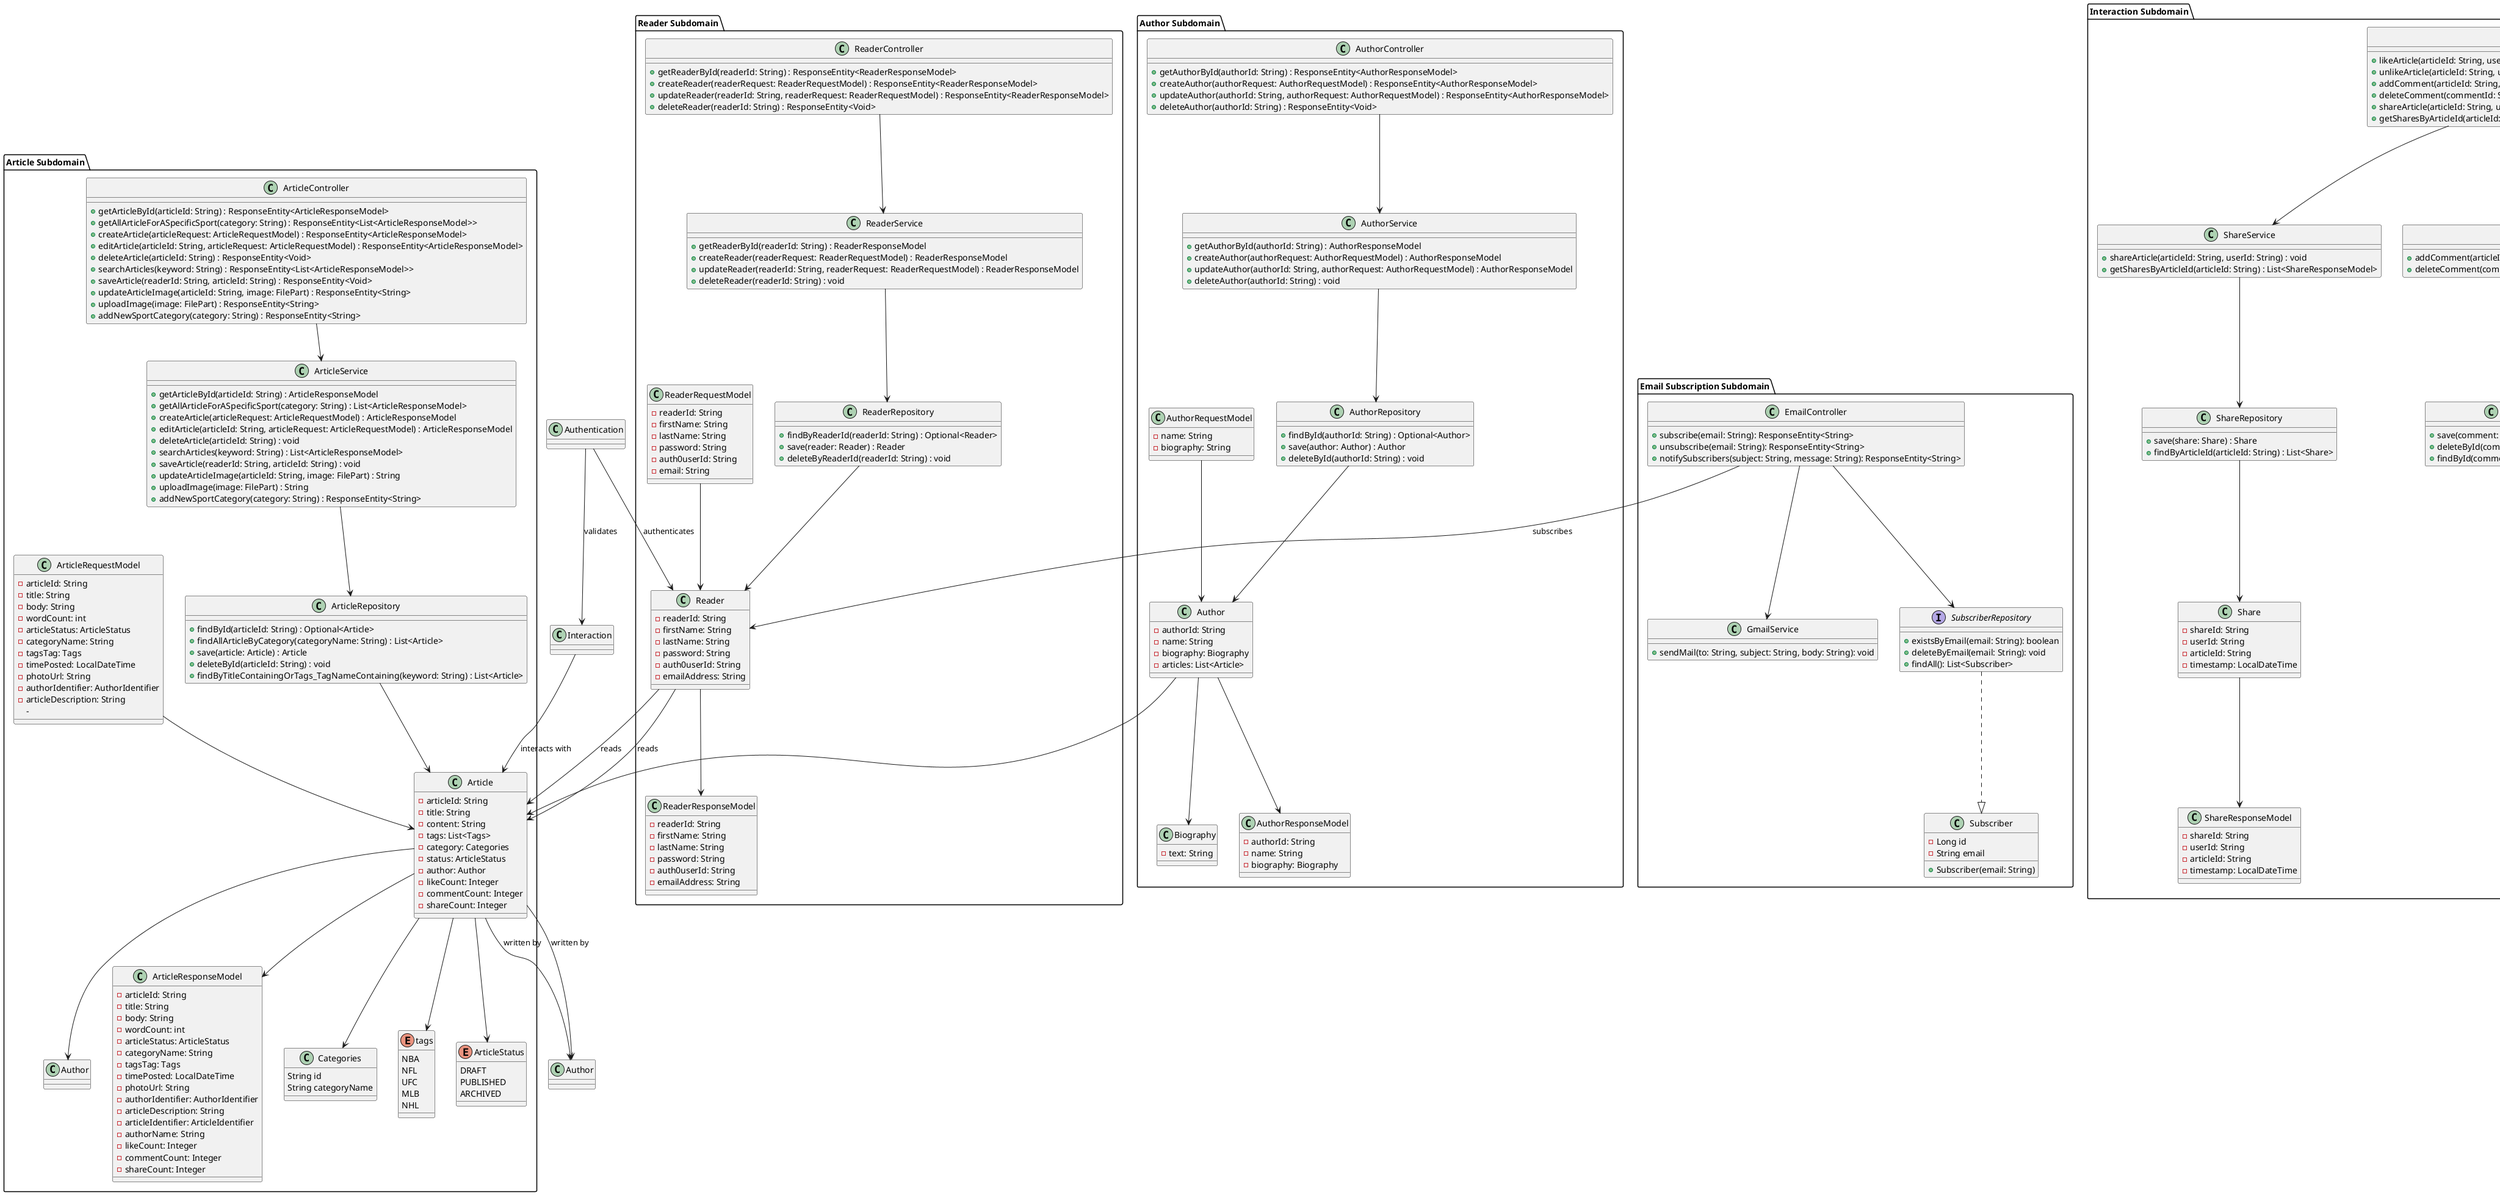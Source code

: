@startuml

package "Article Subdomain" {
    class ArticleController {
        + getArticleById(articleId: String) : ResponseEntity<ArticleResponseModel>
        + getAllArticleForASpecificSport(category: String) : ResponseEntity<List<ArticleResponseModel>>
        + createArticle(articleRequest: ArticleRequestModel) : ResponseEntity<ArticleResponseModel>
        + editArticle(articleId: String, articleRequest: ArticleRequestModel) : ResponseEntity<ArticleResponseModel>
        + deleteArticle(articleId: String) : ResponseEntity<Void>
        + searchArticles(keyword: String) : ResponseEntity<List<ArticleResponseModel>>
        + saveArticle(readerId: String, articleId: String) : ResponseEntity<Void>
        + updateArticleImage(articleId: String, image: FilePart) : ResponseEntity<String>
        + uploadImage(image: FilePart) : ResponseEntity<String>
        + addNewSportCategory(category: String) : ResponseEntity<String>
    }

    class ArticleService {
        + getArticleById(articleId: String) : ArticleResponseModel
        + getAllArticleForASpecificSport(category: String) : List<ArticleResponseModel>
        + createArticle(articleRequest: ArticleRequestModel) : ArticleResponseModel
        + editArticle(articleId: String, articleRequest: ArticleRequestModel) : ArticleResponseModel
        + deleteArticle(articleId: String) : void
        + searchArticles(keyword: String) : List<ArticleResponseModel>
        + saveArticle(readerId: String, articleId: String) : void
        + updateArticleImage(articleId: String, image: FilePart) : String
        + uploadImage(image: FilePart) : String
        + addNewSportCategory(category: String) : ResponseEntity<String>
    }

    class ArticleRepository {
        + findById(articleId: String) : Optional<Article>
        + findAllArticleByCategory(categoryName: String) : List<Article>
        + save(article: Article) : Article
        + deleteById(articleId: String) : void
        + findByTitleContainingOrTags_TagNameContaining(keyword: String) : List<Article>
    }

    class Article {
        - articleId: String
        - title: String
        - content: String
        - tags: List<Tags>
        - category: Categories
        - status: ArticleStatus
        - author: Author
        - likeCount: Integer
        - commentCount: Integer
        - shareCount: Integer
    }

    class ArticleRequestModel {
        - articleId: String
        - title: String
        - body: String
        - wordCount: int
        - articleStatus: ArticleStatus
        - categoryName: String
        - tagsTag: Tags
        - timePosted: LocalDateTime
        - photoUrl: String
        - authorIdentifier: AuthorIdentifier
        - articleDescription: String
        - 
        }

    class ArticleResponseModel {
        - articleId: String
        - title: String
        - body: String
        - wordCount: int
        - articleStatus: ArticleStatus
        - categoryName: String
        - tagsTag: Tags
        - timePosted: LocalDateTime
        - photoUrl: String
        - authorIdentifier: AuthorIdentifier
        - articleDescription: String
        - articleIdentifier: ArticleIdentifier
        - authorName: String
        - likeCount: Integer
        - commentCount: Integer
        - shareCount: Integer
    }

    class Categories{
        String id
        String categoryName
    }

    

   enum tags {
        NBA
        NFL
        UFC
        MLB
        NHL
    }


    enum ArticleStatus {
        DRAFT
        PUBLISHED
        ARCHIVED
    }

    ArticleController --> ArticleService
    ArticleService --> ArticleRepository
    ArticleRepository --> Article
    Article --> ArticleResponseModel
    Article --> tags
    Article --> ArticleStatus
    Article --> Author
    ArticleRequestModel --> Article
    Article --> Categories
}

package "Interaction Subdomain" {
    class InteractionController {
        + likeArticle(articleId: String, userId: String) : ResponseEntity<LikeResponseModel>
        + unlikeArticle(articleId: String, userId: String) : ResponseEntity<Void>
        + addComment(articleId: String, commentRequest: CommentRequestModel) : ResponseEntity<CommentResponseModel>
        + deleteComment(commentId: String) : ResponseEntity<Void>
        + shareArticle(articleId: String, userId: String) : ResponseEntity<Void>
        + getSharesByArticleId(articleId: String) : ResponseEntity<List<ShareResponseModel>>
    }


    class ShareService{
        + shareArticle(articleId: String, userId: String) : void
        + getSharesByArticleId(articleId: String) : List<ShareResponseModel>
    }

    class ShareRepository{
        + save(share: Share) : Share
        + findByArticleId(articleId: String) : List<Share>
    }

    class Share{
        - shareId: String
        - userId: String
        - articleId: String
        - timestamp: LocalDateTime
    }

    class ShareResponseModel{
        - shareId: String
        - userId: String
        - articleId: String
        - timestamp: LocalDateTime
    }

    class LikeService {
        + likeArticle(articleId: String, userId: String) : LikeResponseModel
        + unlikeArticle(articleId: String, userId: String) : void
    }

    class CommentService {
        + addComment(articleId: String, commentRequest: CommentRequestModel) : CommentResponseModel
        + deleteComment(commentId: String) : void
    }

    class LikeRepository {
        + save(like: Like) : Like
        + findByArticleIdAndUserId(articleId: String, userId: String) : Optional<Like>
        + deleteByArticleIdAndUserId(articleId: String, userId: String) : void
    }

    class CommentRepository {
        + save(comment: Comment) : Comment
        + deleteById(commentId: String) : void
        + findById(commentId: String) : Optional<Comment>
    }

    class Like {
        - likeId: String
        - userId: String
        - articleId: String
    }

    class Comment {
        - commentId: String
        - userId: String
        - articleId: String
        - text: String
        - timestamp: LocalDateTime
    }

    class LikeResponseModel {
        - likeId: String
        - userId: String
        - articleId: String
    }

    class CommentResponseModel {
        - commentId: String
        - userId: String
        - articleId: String
        - text: String
        - timestamp: LocalDateTime
    }

    class CommentRequestModel {
        - userId: String
        - articleId: String
        - text: String
    }

    InteractionController --> LikeService
    InteractionController --> CommentService
    LikeService --> LikeRepository
    CommentService --> CommentRepository
    LikeRepository --> Like
    CommentRepository --> Comment
    Like --> LikeResponseModel
    Comment --> CommentResponseModel
    CommentRequestModel --> Comment

    InteractionController --> ShareService
    ShareService --> ShareRepository
    ShareRepository --> Share
    Share --> ShareResponseModel
}

package "Authentication Subdomain" {
    class AuthController {
        + authenticate(userRequest: UserRequestDTO) : ResponseEntity<UserResponseModel>
        + registerUser(userRequest: UserRequestDTO) : ResponseEntity<UserResponseModel>
        + createAuthor(authorRequestDto: AuthorRequestDTO) : ResponseEntity<AuthResponseModel>
        + assignRoleAuthor (userId: String) : Void
    }

    class UserService {
        + authenticate(userRequest: UserRequestDTO) : UserResponseModel
        + registerUser(userRequest: UserRequestDTO) : UserResponseModel
        + createAuthor(authorRequestDto: AuthorRequestDTO) : ResponseEntity<AuthResponseModel>
        + assignRoleAuthor (userId: String) : Void
    }

    class UserRepository {
        + findByUsername(username: String) : Optional<User>
        + save(user: User) : User
    }

    class AuthorResponseModel {
         - firstName: String
        - lastName: String
        - email: String
    }

    class AuthorRequestDTO {
        - firstName: String
        - lastName: String
        - email: String
        - password: String
    }

    class User {
        - userId: String
        - username: String
        - passwordHash: String
    }

    AuthController --> UserService
    UserService --> UserRepository
    UserRepository --> User
    User --> UserResponseModel
    UserRequestDTO --> User
}

package "Reader Subdomain" {
    class ReaderController {
        + getReaderById(readerId: String) : ResponseEntity<ReaderResponseModel>
        + createReader(readerRequest: ReaderRequestModel) : ResponseEntity<ReaderResponseModel>
        + updateReader(readerId: String, readerRequest: ReaderRequestModel) : ResponseEntity<ReaderResponseModel>
        + deleteReader(readerId: String) : ResponseEntity<Void>
    }

    class ReaderService {
        + getReaderById(readerId: String) : ReaderResponseModel
        + createReader(readerRequest: ReaderRequestModel) : ReaderResponseModel
        + updateReader(readerId: String, readerRequest: ReaderRequestModel) : ReaderResponseModel
        + deleteReader(readerId: String) : void
    }

    class ReaderRepository {
        + findByReaderId(readerId: String) : Optional<Reader>
        + save(reader: Reader) : Reader
        + deleteByReaderId(readerId: String) : void
    }

    class Reader {
        - readerId: String
        - firstName: String
        - lastName: String
        - password: String
        - auth0userId: String
        - emailAddress: String
    }

    class ReaderRequestModel {
        - readerId: String
        - firstName: String
        - lastName: String
        - password: String
        - auth0userId: String
        - email: String
    }

    class ReaderResponseModel {
        - readerId: String
        - firstName: String
        - lastName: String
        - password: String
        - auth0userId: String
        - emailAddress: String
    }

    ReaderController --> ReaderService
    ReaderService --> ReaderRepository
    ReaderRepository --> Reader
    ReaderRequestModel --> Reader
    Reader --> ReaderResponseModel
}

package "Author Subdomain" {
    class AuthorController {
        + getAuthorById(authorId: String) : ResponseEntity<AuthorResponseModel>
        + createAuthor(authorRequest: AuthorRequestModel) : ResponseEntity<AuthorResponseModel>
        + updateAuthor(authorId: String, authorRequest: AuthorRequestModel) : ResponseEntity<AuthorResponseModel>
        + deleteAuthor(authorId: String) : ResponseEntity<Void>
    }

    class AuthorService {
        + getAuthorById(authorId: String) : AuthorResponseModel
        + createAuthor(authorRequest: AuthorRequestModel) : AuthorResponseModel
        + updateAuthor(authorId: String, authorRequest: AuthorRequestModel) : AuthorResponseModel
        + deleteAuthor(authorId: String) : void
    }

    class AuthorRepository {
        + findById(authorId: String) : Optional<Author>
        + save(author: Author) : Author
        + deleteById(authorId: String) : void
    }

    class Author {
        - authorId: String
        - name: String
        - biography: Biography
        - articles: List<Article>
    }

    class Biography {
        - text: String
    }

    class AuthorRequestModel {
        - name: String
        - biography: String
    }

    class AuthorResponseModel {
        - authorId: String
        - name: String
        - biography: Biography
    }

    AuthorController --> AuthorService
    AuthorService --> AuthorRepository
    AuthorRepository --> Author
    Author --> Biography
    Author --> Article
    AuthorRequestModel --> Author
    Author --> AuthorResponseModel
}

' Subdomain Relationships
Article --> Author : "written by"
Reader --> Article : "reads"
Interaction --> Article : "interacts with"
Authentication --> Reader : "authenticates"
Authentication --> Interaction : "validates"

package "Email Subscription Subdomain" {
    class EmailController {
        + subscribe(email: String): ResponseEntity<String>
        + unsubscribe(email: String): ResponseEntity<String>
        + notifySubscribers(subject: String, message: String): ResponseEntity<String>
    }

    class GmailService {
        + sendMail(to: String, subject: String, body: String): void
    }

    class Subscriber {
        - Long id
        - String email
        + Subscriber(email: String)
    }

    interface SubscriberRepository {
        + existsByEmail(email: String): boolean
        + deleteByEmail(email: String): void
        + findAll(): List<Subscriber>
    }

    EmailController --> GmailService
    EmailController --> SubscriberRepository
    SubscriberRepository ..|> Subscriber
}

' Subdomain Relationships
Article --> Author : "written by"
Reader --> Article : "reads"
EmailController --> Reader : "subscribes"

@enduml
